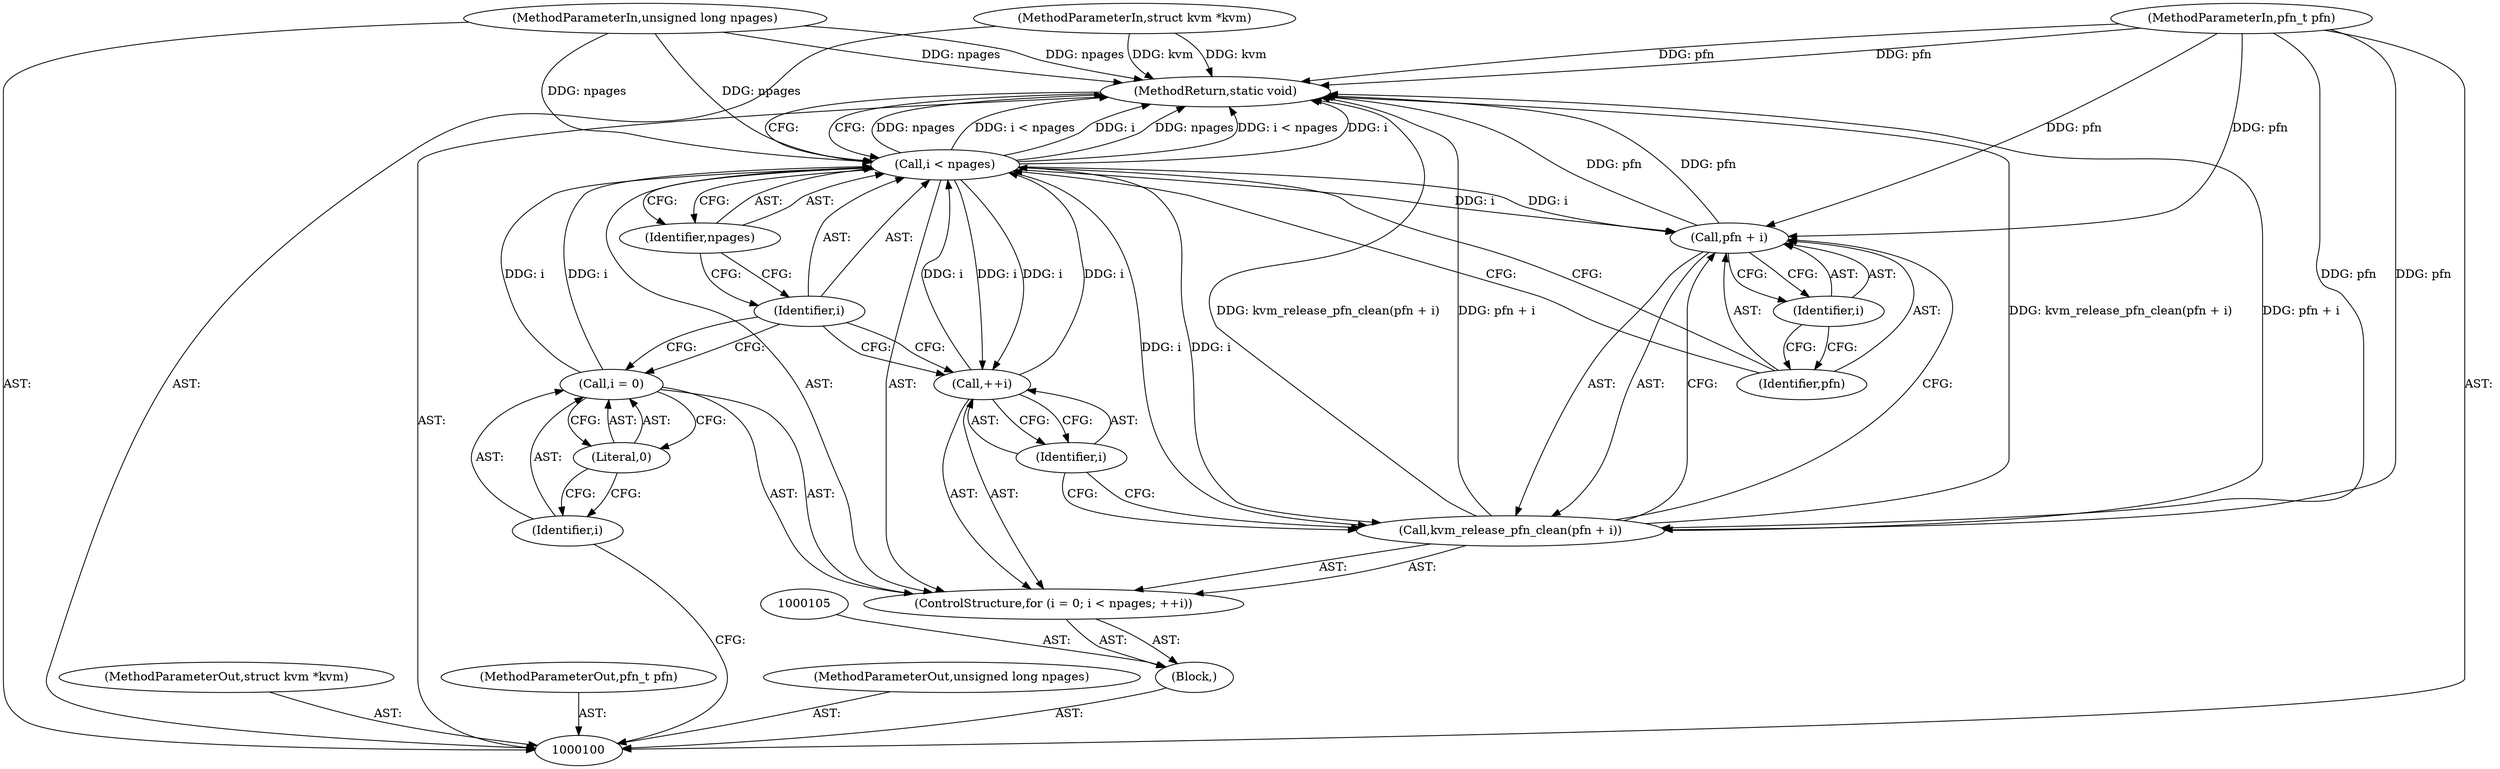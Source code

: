 digraph "1_linux_350b8bdd689cd2ab2c67c8a86a0be86cfa0751a7_0" {
"1000119" [label="(MethodReturn,static void)"];
"1000101" [label="(MethodParameterIn,struct kvm *kvm)"];
"1000150" [label="(MethodParameterOut,struct kvm *kvm)"];
"1000102" [label="(MethodParameterIn,pfn_t pfn)"];
"1000151" [label="(MethodParameterOut,pfn_t pfn)"];
"1000103" [label="(MethodParameterIn,unsigned long npages)"];
"1000152" [label="(MethodParameterOut,unsigned long npages)"];
"1000104" [label="(Block,)"];
"1000106" [label="(ControlStructure,for (i = 0; i < npages; ++i))"];
"1000109" [label="(Literal,0)"];
"1000110" [label="(Call,i < npages)"];
"1000111" [label="(Identifier,i)"];
"1000112" [label="(Identifier,npages)"];
"1000113" [label="(Call,++i)"];
"1000114" [label="(Identifier,i)"];
"1000107" [label="(Call,i = 0)"];
"1000108" [label="(Identifier,i)"];
"1000115" [label="(Call,kvm_release_pfn_clean(pfn + i))"];
"1000116" [label="(Call,pfn + i)"];
"1000117" [label="(Identifier,pfn)"];
"1000118" [label="(Identifier,i)"];
"1000119" -> "1000100"  [label="AST: "];
"1000119" -> "1000110"  [label="CFG: "];
"1000116" -> "1000119"  [label="DDG: pfn"];
"1000103" -> "1000119"  [label="DDG: npages"];
"1000115" -> "1000119"  [label="DDG: kvm_release_pfn_clean(pfn + i)"];
"1000115" -> "1000119"  [label="DDG: pfn + i"];
"1000102" -> "1000119"  [label="DDG: pfn"];
"1000110" -> "1000119"  [label="DDG: npages"];
"1000110" -> "1000119"  [label="DDG: i < npages"];
"1000110" -> "1000119"  [label="DDG: i"];
"1000101" -> "1000119"  [label="DDG: kvm"];
"1000101" -> "1000100"  [label="AST: "];
"1000101" -> "1000119"  [label="DDG: kvm"];
"1000150" -> "1000100"  [label="AST: "];
"1000102" -> "1000100"  [label="AST: "];
"1000102" -> "1000119"  [label="DDG: pfn"];
"1000102" -> "1000115"  [label="DDG: pfn"];
"1000102" -> "1000116"  [label="DDG: pfn"];
"1000151" -> "1000100"  [label="AST: "];
"1000103" -> "1000100"  [label="AST: "];
"1000103" -> "1000119"  [label="DDG: npages"];
"1000103" -> "1000110"  [label="DDG: npages"];
"1000152" -> "1000100"  [label="AST: "];
"1000104" -> "1000100"  [label="AST: "];
"1000105" -> "1000104"  [label="AST: "];
"1000106" -> "1000104"  [label="AST: "];
"1000106" -> "1000104"  [label="AST: "];
"1000107" -> "1000106"  [label="AST: "];
"1000110" -> "1000106"  [label="AST: "];
"1000113" -> "1000106"  [label="AST: "];
"1000115" -> "1000106"  [label="AST: "];
"1000109" -> "1000107"  [label="AST: "];
"1000109" -> "1000108"  [label="CFG: "];
"1000107" -> "1000109"  [label="CFG: "];
"1000110" -> "1000106"  [label="AST: "];
"1000110" -> "1000112"  [label="CFG: "];
"1000111" -> "1000110"  [label="AST: "];
"1000112" -> "1000110"  [label="AST: "];
"1000117" -> "1000110"  [label="CFG: "];
"1000119" -> "1000110"  [label="CFG: "];
"1000110" -> "1000119"  [label="DDG: npages"];
"1000110" -> "1000119"  [label="DDG: i < npages"];
"1000110" -> "1000119"  [label="DDG: i"];
"1000107" -> "1000110"  [label="DDG: i"];
"1000113" -> "1000110"  [label="DDG: i"];
"1000103" -> "1000110"  [label="DDG: npages"];
"1000110" -> "1000113"  [label="DDG: i"];
"1000110" -> "1000115"  [label="DDG: i"];
"1000110" -> "1000116"  [label="DDG: i"];
"1000111" -> "1000110"  [label="AST: "];
"1000111" -> "1000107"  [label="CFG: "];
"1000111" -> "1000113"  [label="CFG: "];
"1000112" -> "1000111"  [label="CFG: "];
"1000112" -> "1000110"  [label="AST: "];
"1000112" -> "1000111"  [label="CFG: "];
"1000110" -> "1000112"  [label="CFG: "];
"1000113" -> "1000106"  [label="AST: "];
"1000113" -> "1000114"  [label="CFG: "];
"1000114" -> "1000113"  [label="AST: "];
"1000111" -> "1000113"  [label="CFG: "];
"1000113" -> "1000110"  [label="DDG: i"];
"1000110" -> "1000113"  [label="DDG: i"];
"1000114" -> "1000113"  [label="AST: "];
"1000114" -> "1000115"  [label="CFG: "];
"1000113" -> "1000114"  [label="CFG: "];
"1000107" -> "1000106"  [label="AST: "];
"1000107" -> "1000109"  [label="CFG: "];
"1000108" -> "1000107"  [label="AST: "];
"1000109" -> "1000107"  [label="AST: "];
"1000111" -> "1000107"  [label="CFG: "];
"1000107" -> "1000110"  [label="DDG: i"];
"1000108" -> "1000107"  [label="AST: "];
"1000108" -> "1000100"  [label="CFG: "];
"1000109" -> "1000108"  [label="CFG: "];
"1000115" -> "1000106"  [label="AST: "];
"1000115" -> "1000116"  [label="CFG: "];
"1000116" -> "1000115"  [label="AST: "];
"1000114" -> "1000115"  [label="CFG: "];
"1000115" -> "1000119"  [label="DDG: kvm_release_pfn_clean(pfn + i)"];
"1000115" -> "1000119"  [label="DDG: pfn + i"];
"1000102" -> "1000115"  [label="DDG: pfn"];
"1000110" -> "1000115"  [label="DDG: i"];
"1000116" -> "1000115"  [label="AST: "];
"1000116" -> "1000118"  [label="CFG: "];
"1000117" -> "1000116"  [label="AST: "];
"1000118" -> "1000116"  [label="AST: "];
"1000115" -> "1000116"  [label="CFG: "];
"1000116" -> "1000119"  [label="DDG: pfn"];
"1000102" -> "1000116"  [label="DDG: pfn"];
"1000110" -> "1000116"  [label="DDG: i"];
"1000117" -> "1000116"  [label="AST: "];
"1000117" -> "1000110"  [label="CFG: "];
"1000118" -> "1000117"  [label="CFG: "];
"1000118" -> "1000116"  [label="AST: "];
"1000118" -> "1000117"  [label="CFG: "];
"1000116" -> "1000118"  [label="CFG: "];
}
